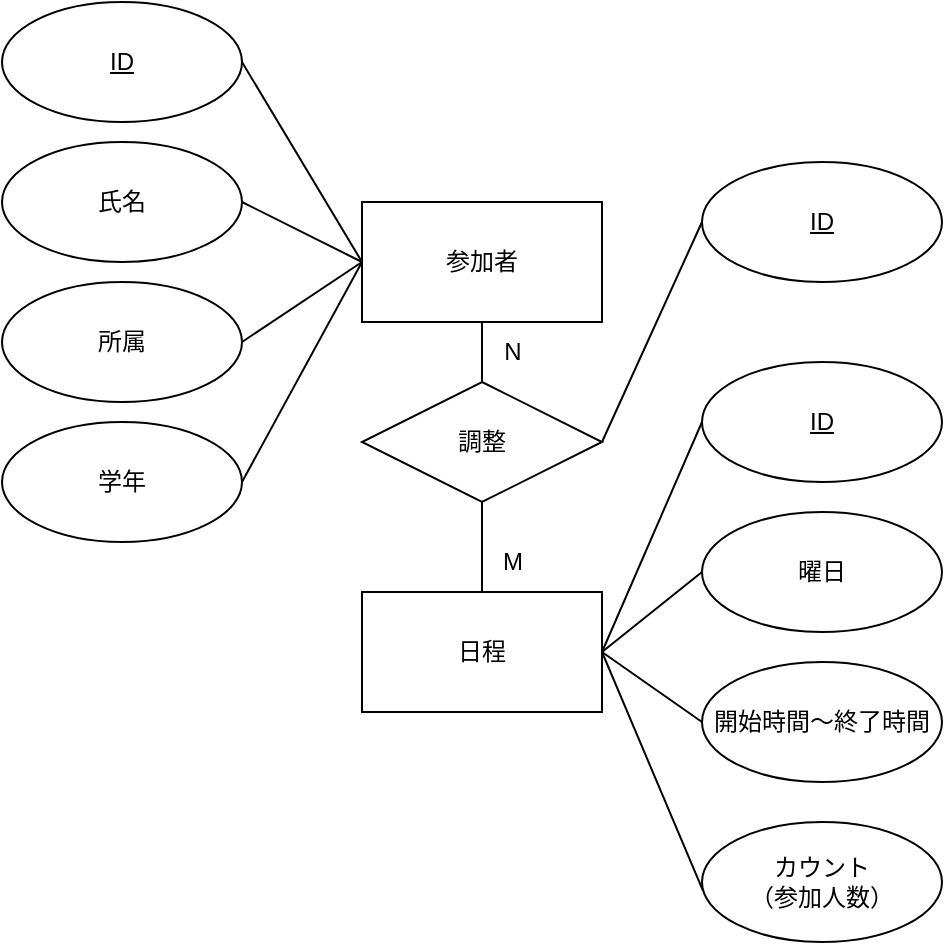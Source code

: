 <mxfile>
    <diagram id="ID9COzY2OkiyXEf6wStY" name="ページ1">
        <mxGraphModel dx="161" dy="798" grid="1" gridSize="10" guides="1" tooltips="1" connect="1" arrows="1" fold="1" page="1" pageScale="1" pageWidth="827" pageHeight="1169" math="0" shadow="0">
            <root>
                <mxCell id="0"/>
                <mxCell id="1" parent="0"/>
                <mxCell id="8" value="参加者" style="rounded=0;whiteSpace=wrap;html=1;" parent="1" vertex="1">
                    <mxGeometry x="280" y="360" width="120" height="60" as="geometry"/>
                </mxCell>
                <mxCell id="9" value="日程" style="rounded=0;whiteSpace=wrap;html=1;" parent="1" vertex="1">
                    <mxGeometry x="280" y="555" width="120" height="60" as="geometry"/>
                </mxCell>
                <mxCell id="12" value="調整" style="rhombus;whiteSpace=wrap;html=1;" parent="1" vertex="1">
                    <mxGeometry x="280" y="450" width="120" height="60" as="geometry"/>
                </mxCell>
                <mxCell id="15" value="氏名" style="ellipse;whiteSpace=wrap;html=1;" parent="1" vertex="1">
                    <mxGeometry x="100" y="330" width="120" height="60" as="geometry"/>
                </mxCell>
                <mxCell id="29" value="曜日" style="ellipse;whiteSpace=wrap;html=1;" parent="1" vertex="1">
                    <mxGeometry x="450" y="515" width="120" height="60" as="geometry"/>
                </mxCell>
                <mxCell id="31" value="" style="endArrow=none;html=1;entryX=0.5;entryY=1;entryDx=0;entryDy=0;exitX=0.5;exitY=0;exitDx=0;exitDy=0;" parent="1" source="12" target="8" edge="1">
                    <mxGeometry width="50" height="50" relative="1" as="geometry">
                        <mxPoint x="340" y="550" as="sourcePoint"/>
                        <mxPoint x="390" y="500" as="targetPoint"/>
                    </mxGeometry>
                </mxCell>
                <mxCell id="33" value="開始時間〜終了時間" style="ellipse;whiteSpace=wrap;html=1;" parent="1" vertex="1">
                    <mxGeometry x="450" y="590" width="120" height="60" as="geometry"/>
                </mxCell>
                <mxCell id="36" value="" style="endArrow=none;html=1;entryX=0.5;entryY=1;entryDx=0;entryDy=0;exitX=0.5;exitY=0;exitDx=0;exitDy=0;" parent="1" source="9" target="12" edge="1">
                    <mxGeometry width="50" height="50" relative="1" as="geometry">
                        <mxPoint x="270" y="550" as="sourcePoint"/>
                        <mxPoint x="320" y="500" as="targetPoint"/>
                    </mxGeometry>
                </mxCell>
                <mxCell id="37" value="" style="endArrow=none;html=1;entryX=0;entryY=0.5;entryDx=0;entryDy=0;exitX=1;exitY=0.5;exitDx=0;exitDy=0;" parent="1" source="15" target="8" edge="1">
                    <mxGeometry width="50" height="50" relative="1" as="geometry">
                        <mxPoint x="250" y="400" as="sourcePoint"/>
                        <mxPoint x="250" y="440" as="targetPoint"/>
                    </mxGeometry>
                </mxCell>
                <mxCell id="38" value="&lt;u&gt;ID&lt;/u&gt;" style="ellipse;whiteSpace=wrap;html=1;" parent="1" vertex="1">
                    <mxGeometry x="450" y="440" width="120" height="60" as="geometry"/>
                </mxCell>
                <mxCell id="39" value="" style="endArrow=none;html=1;entryX=0;entryY=0.5;entryDx=0;entryDy=0;exitX=1;exitY=0.5;exitDx=0;exitDy=0;" parent="1" source="9" target="38" edge="1">
                    <mxGeometry width="50" height="50" relative="1" as="geometry">
                        <mxPoint x="340" y="750" as="sourcePoint"/>
                        <mxPoint x="390" y="700" as="targetPoint"/>
                    </mxGeometry>
                </mxCell>
                <mxCell id="40" value="" style="endArrow=none;html=1;entryX=0;entryY=0.5;entryDx=0;entryDy=0;exitX=1;exitY=0.5;exitDx=0;exitDy=0;" parent="1" source="9" target="29" edge="1">
                    <mxGeometry width="50" height="50" relative="1" as="geometry">
                        <mxPoint x="410" y="595.0" as="sourcePoint"/>
                        <mxPoint x="450" y="590.0" as="targetPoint"/>
                    </mxGeometry>
                </mxCell>
                <mxCell id="41" value="" style="endArrow=none;html=1;entryX=0;entryY=0.5;entryDx=0;entryDy=0;exitX=1;exitY=0.5;exitDx=0;exitDy=0;" parent="1" source="9" target="33" edge="1">
                    <mxGeometry width="50" height="50" relative="1" as="geometry">
                        <mxPoint x="410" y="595.0" as="sourcePoint"/>
                        <mxPoint x="450" y="670.0" as="targetPoint"/>
                    </mxGeometry>
                </mxCell>
                <mxCell id="42" value="N" style="text;html=1;align=center;verticalAlign=middle;resizable=0;points=[];autosize=1;strokeColor=none;fillColor=none;" parent="1" vertex="1">
                    <mxGeometry x="340" y="420" width="30" height="30" as="geometry"/>
                </mxCell>
                <mxCell id="43" value="M" style="text;html=1;align=center;verticalAlign=middle;resizable=0;points=[];autosize=1;strokeColor=none;fillColor=none;" parent="1" vertex="1">
                    <mxGeometry x="340" y="525" width="30" height="30" as="geometry"/>
                </mxCell>
                <mxCell id="60" value="&lt;u&gt;ID&lt;/u&gt;" style="ellipse;whiteSpace=wrap;html=1;" parent="1" vertex="1">
                    <mxGeometry x="100" y="260" width="120" height="60" as="geometry"/>
                </mxCell>
                <mxCell id="61" value="学年" style="ellipse;whiteSpace=wrap;html=1;" parent="1" vertex="1">
                    <mxGeometry x="100" y="470" width="120" height="60" as="geometry"/>
                </mxCell>
                <mxCell id="62" value="" style="endArrow=none;html=1;exitX=1;exitY=0.5;exitDx=0;exitDy=0;" parent="1" source="60" edge="1">
                    <mxGeometry width="50" height="50" relative="1" as="geometry">
                        <mxPoint x="270" y="220" as="sourcePoint"/>
                        <mxPoint x="280" y="390" as="targetPoint"/>
                    </mxGeometry>
                </mxCell>
                <mxCell id="63" value="" style="endArrow=none;html=1;exitX=1;exitY=0.5;exitDx=0;exitDy=0;" parent="1" source="61" edge="1">
                    <mxGeometry width="50" height="50" relative="1" as="geometry">
                        <mxPoint x="230" y="260" as="sourcePoint"/>
                        <mxPoint x="280" y="390" as="targetPoint"/>
                    </mxGeometry>
                </mxCell>
                <mxCell id="64" value="所属" style="ellipse;whiteSpace=wrap;html=1;" parent="1" vertex="1">
                    <mxGeometry x="100" y="400" width="120" height="60" as="geometry"/>
                </mxCell>
                <mxCell id="65" value="" style="endArrow=none;html=1;exitX=1;exitY=0.5;exitDx=0;exitDy=0;entryX=0;entryY=0.5;entryDx=0;entryDy=0;" parent="1" source="64" target="8" edge="1">
                    <mxGeometry width="50" height="50" relative="1" as="geometry">
                        <mxPoint x="230" y="480" as="sourcePoint"/>
                        <mxPoint x="270" y="390" as="targetPoint"/>
                    </mxGeometry>
                </mxCell>
                <mxCell id="71" value="カウント&lt;br&gt;（参加人数）" style="ellipse;whiteSpace=wrap;html=1;" parent="1" vertex="1">
                    <mxGeometry x="450" y="670" width="120" height="60" as="geometry"/>
                </mxCell>
                <mxCell id="72" value="" style="endArrow=none;html=1;entryX=0.004;entryY=0.572;entryDx=0;entryDy=0;exitX=1;exitY=0.5;exitDx=0;exitDy=0;entryPerimeter=0;" parent="1" source="9" target="71" edge="1">
                    <mxGeometry width="50" height="50" relative="1" as="geometry">
                        <mxPoint x="410" y="595" as="sourcePoint"/>
                        <mxPoint x="460.0" y="670" as="targetPoint"/>
                    </mxGeometry>
                </mxCell>
                <mxCell id="73" value="&lt;u&gt;ID&lt;/u&gt;" style="ellipse;whiteSpace=wrap;html=1;" parent="1" vertex="1">
                    <mxGeometry x="450" y="340" width="120" height="60" as="geometry"/>
                </mxCell>
                <mxCell id="74" value="" style="endArrow=none;html=1;exitX=0;exitY=0.5;exitDx=0;exitDy=0;entryX=1;entryY=0.5;entryDx=0;entryDy=0;" parent="1" source="73" target="12" edge="1">
                    <mxGeometry width="50" height="50" relative="1" as="geometry">
                        <mxPoint x="230" y="510" as="sourcePoint"/>
                        <mxPoint x="290" y="400" as="targetPoint"/>
                    </mxGeometry>
                </mxCell>
            </root>
        </mxGraphModel>
    </diagram>
</mxfile>